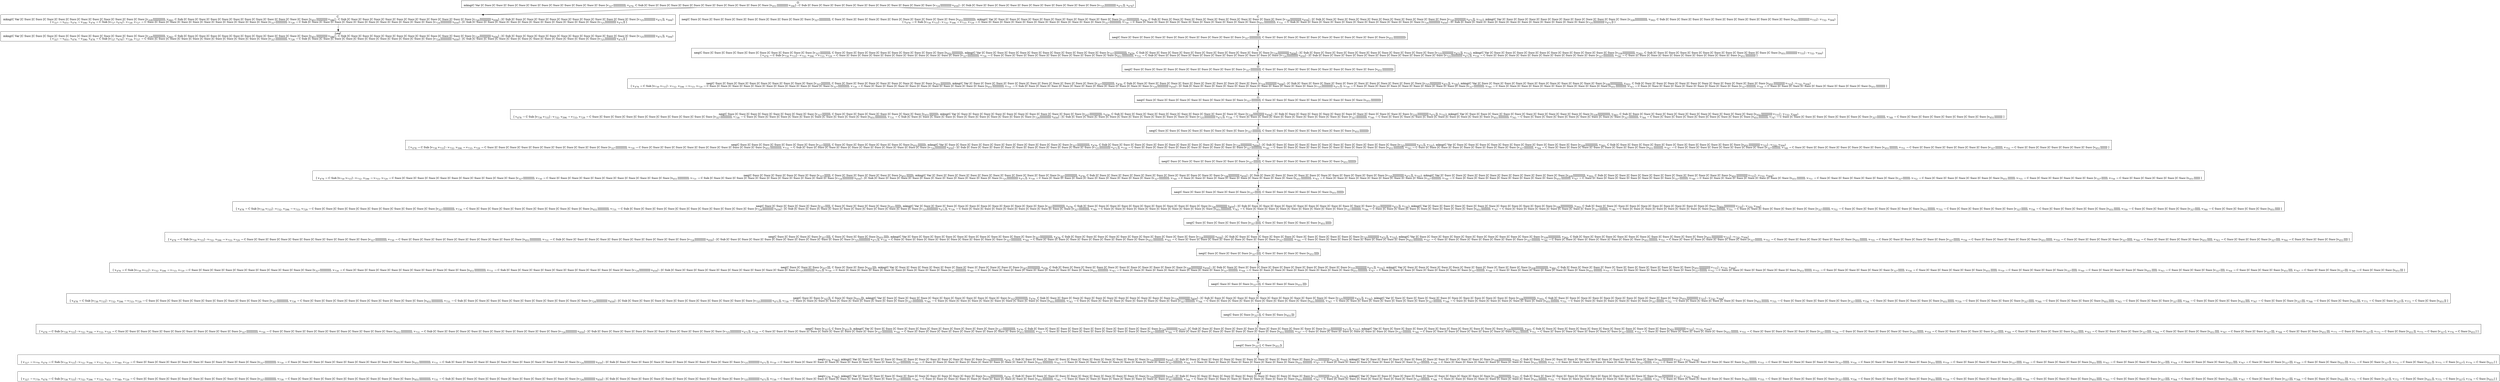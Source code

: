 digraph {
    graph [rankdir=TB
          ,bgcolor=transparent];
    node [shape=box
         ,fillcolor=white
         ,style=filled];
    0 [label=<O <BR/> mkng(C Var [C Succ [C Succ [C Succ [C Succ [C Succ [C Succ [C Succ [C Succ [C Succ [C Succ [C Succ [v<SUB>327</SUB>]]]]]]]]]]]], v<SUB>476</SUB>, C Sub [C Succ [C Succ [C Succ [C Succ [C Succ [C Succ [C Succ [C Succ [C Succ [C Succ [C Succ [v<SUB>651</SUB>]]]]]]]]]]] v<SUB>596</SUB>] : C Sub [C Succ [C Succ [C Succ [C Succ [C Succ [C Succ [C Succ [C Succ [C Succ [C Succ [C Succ [v<SUB>724</SUB>]]]]]]]]]]] v<SUB>659</SUB>] : [C Sub [C Succ [C Succ [C Succ [C Succ [C Succ [C Succ [C Succ [C Succ [C Succ [C Succ [C Succ [v<SUB>725</SUB>]]]]]]]]]]] v<SUB>471</SUB>]], v<SUB>478</SUB>)>];
    1 [label=<C <BR/> mkng(C Var [C Succ [C Succ [C Succ [C Succ [C Succ [C Succ [C Succ [C Succ [C Succ [C Succ [C Succ [v<SUB>328</SUB>]]]]]]]]]]]], v<SUB>502</SUB>, C Sub [C Succ [C Succ [C Succ [C Succ [C Succ [C Succ [C Succ [C Succ [C Succ [C Succ [C Succ [v<SUB>651</SUB>]]]]]]]]]]] v<SUB>596</SUB>] : C Sub [C Succ [C Succ [C Succ [C Succ [C Succ [C Succ [C Succ [C Succ [C Succ [C Succ [C Succ [v<SUB>724</SUB>]]]]]]]]]]] v<SUB>659</SUB>] : [C Sub [C Succ [C Succ [C Succ [C Succ [C Succ [C Succ [C Succ [C Succ [C Succ [C Succ [C Succ [v<SUB>725</SUB>]]]]]]]]]]] v<SUB>471</SUB>]], v<SUB>504</SUB>) <BR/>  [ v<SUB>327</SUB> &rarr; v<SUB>651</SUB>, v<SUB>476</SUB> &rarr; v<SUB>596</SUB>, v<SUB>478</SUB> &rarr; C Sub [v<SUB>727</SUB> v<SUB>476</SUB>] : v<SUB>728</SUB>, v<SUB>727</SUB> &rarr; C Succ [C Succ [C Succ [C Succ [C Succ [C Succ [C Succ [C Succ [C Succ [C Succ [C Succ [v<SUB>327</SUB>]]]]]]]]]]], v<SUB>728</SUB> &rarr; C Sub [C Succ [C Succ [C Succ [C Succ [C Succ [C Succ [C Succ [C Succ [C Succ [C Succ [C Succ [v<SUB>724</SUB>]]]]]]]]]]] v<SUB>659</SUB>] : [C Sub [C Succ [C Succ [C Succ [C Succ [C Succ [C Succ [C Succ [C Succ [C Succ [C Succ [C Succ [v<SUB>725</SUB>]]]]]]]]]]] v<SUB>471</SUB>]] ] >];
    2 [label=<C <BR/> neq(C Succ [C Succ [C Succ [C Succ [C Succ [C Succ [C Succ [C Succ [C Succ [C Succ [C Succ [v<SUB>327</SUB>]]]]]]]]]]], C Succ [C Succ [C Succ [C Succ [C Succ [C Succ [C Succ [C Succ [C Succ [C Succ [C Succ [v<SUB>651</SUB>]]]]]]]]]]]), mkng(C Var [C Succ [C Succ [C Succ [C Succ [C Succ [C Succ [C Succ [C Succ [C Succ [C Succ [C Succ [v<SUB>327</SUB>]]]]]]]]]]]], v<SUB>476</SUB>, C Sub [C Succ [C Succ [C Succ [C Succ [C Succ [C Succ [C Succ [C Succ [C Succ [C Succ [C Succ [v<SUB>724</SUB>]]]]]]]]]]] v<SUB>659</SUB>] : [C Sub [C Succ [C Succ [C Succ [C Succ [C Succ [C Succ [C Succ [C Succ [C Succ [C Succ [C Succ [v<SUB>725</SUB>]]]]]]]]]]] v<SUB>471</SUB>]], v<SUB>732</SUB>), mkng(C Var [C Succ [C Succ [C Succ [C Succ [C Succ [C Succ [C Succ [C Succ [C Succ [C Succ [C Succ [v<SUB>328</SUB>]]]]]]]]]]]], v<SUB>502</SUB>, C Sub [C Succ [C Succ [C Succ [C Succ [C Succ [C Succ [C Succ [C Succ [C Succ [C Succ [C Succ [v<SUB>651</SUB>]]]]]]]]]]] v<SUB>733</SUB>] : v<SUB>732</SUB>, v<SUB>504</SUB>) <BR/>  [ v<SUB>478</SUB> &rarr; C Sub [v<SUB>730</SUB> v<SUB>733</SUB>] : v<SUB>732</SUB>, v<SUB>596</SUB> &rarr; v<SUB>733</SUB>, v<SUB>729</SUB> &rarr; C Succ [C Succ [C Succ [C Succ [C Succ [C Succ [C Succ [C Succ [C Succ [C Succ [C Succ [v<SUB>327</SUB>]]]]]]]]]]], v<SUB>730</SUB> &rarr; C Succ [C Succ [C Succ [C Succ [C Succ [C Succ [C Succ [C Succ [C Succ [C Succ [C Succ [v<SUB>651</SUB>]]]]]]]]]]], v<SUB>731</SUB> &rarr; C Sub [C Succ [C Succ [C Succ [C Succ [C Succ [C Succ [C Succ [C Succ [C Succ [C Succ [C Succ [v<SUB>724</SUB>]]]]]]]]]]] v<SUB>659</SUB>] : [C Sub [C Succ [C Succ [C Succ [C Succ [C Succ [C Succ [C Succ [C Succ [C Succ [C Succ [C Succ [v<SUB>725</SUB>]]]]]]]]]]] v<SUB>471</SUB>]] ] >];
    3 [label=<Leaf <BR/> mkng(C Var [C Succ [C Succ [C Succ [C Succ [C Succ [C Succ [C Succ [C Succ [C Succ [C Succ [C Succ [v<SUB>328</SUB>]]]]]]]]]]]], v<SUB>502</SUB>, C Sub [C Succ [C Succ [C Succ [C Succ [C Succ [C Succ [C Succ [C Succ [C Succ [C Succ [C Succ [v<SUB>651</SUB>]]]]]]]]]]] v<SUB>596</SUB>] : C Sub [C Succ [C Succ [C Succ [C Succ [C Succ [C Succ [C Succ [C Succ [C Succ [C Succ [C Succ [v<SUB>724</SUB>]]]]]]]]]]] v<SUB>659</SUB>] : [C Sub [C Succ [C Succ [C Succ [C Succ [C Succ [C Succ [C Succ [C Succ [C Succ [C Succ [C Succ [v<SUB>725</SUB>]]]]]]]]]]] v<SUB>471</SUB>]], v<SUB>504</SUB>) <BR/>  [ v<SUB>327</SUB> &rarr; v<SUB>651</SUB>, v<SUB>476</SUB> &rarr; v<SUB>596</SUB>, v<SUB>478</SUB> &rarr; C Sub [v<SUB>727</SUB> v<SUB>476</SUB>] : v<SUB>728</SUB>, v<SUB>727</SUB> &rarr; C Succ [C Succ [C Succ [C Succ [C Succ [C Succ [C Succ [C Succ [C Succ [C Succ [C Succ [v<SUB>327</SUB>]]]]]]]]]]], v<SUB>728</SUB> &rarr; C Sub [C Succ [C Succ [C Succ [C Succ [C Succ [C Succ [C Succ [C Succ [C Succ [C Succ [C Succ [v<SUB>724</SUB>]]]]]]]]]]] v<SUB>659</SUB>] : [C Sub [C Succ [C Succ [C Succ [C Succ [C Succ [C Succ [C Succ [C Succ [C Succ [C Succ [C Succ [v<SUB>725</SUB>]]]]]]]]]]] v<SUB>471</SUB>]] ] >];
    4 [label=<O <BR/> neq(C Succ [C Succ [C Succ [C Succ [C Succ [C Succ [C Succ [C Succ [C Succ [C Succ [C Succ [v<SUB>327</SUB>]]]]]]]]]]], C Succ [C Succ [C Succ [C Succ [C Succ [C Succ [C Succ [C Succ [C Succ [C Succ [C Succ [v<SUB>651</SUB>]]]]]]]]]]])>];
    5 [label=<C <BR/> neq(C Succ [C Succ [C Succ [C Succ [C Succ [C Succ [C Succ [C Succ [C Succ [C Succ [v<SUB>327</SUB>]]]]]]]]]], C Succ [C Succ [C Succ [C Succ [C Succ [C Succ [C Succ [C Succ [C Succ [C Succ [v<SUB>651</SUB>]]]]]]]]]]), mkng(C Var [C Succ [C Succ [C Succ [C Succ [C Succ [C Succ [C Succ [C Succ [C Succ [C Succ [C Succ [v<SUB>327</SUB>]]]]]]]]]]]], v<SUB>476</SUB>, C Sub [C Succ [C Succ [C Succ [C Succ [C Succ [C Succ [C Succ [C Succ [C Succ [C Succ [C Succ [v<SUB>724</SUB>]]]]]]]]]]] v<SUB>659</SUB>] : [C Sub [C Succ [C Succ [C Succ [C Succ [C Succ [C Succ [C Succ [C Succ [C Succ [C Succ [C Succ [v<SUB>725</SUB>]]]]]]]]]]] v<SUB>471</SUB>]], v<SUB>732</SUB>), mkng(C Var [C Succ [C Succ [C Succ [C Succ [C Succ [C Succ [C Succ [C Succ [C Succ [C Succ [C Succ [v<SUB>328</SUB>]]]]]]]]]]]], v<SUB>502</SUB>, C Sub [C Succ [C Succ [C Succ [C Succ [C Succ [C Succ [C Succ [C Succ [C Succ [C Succ [C Succ [v<SUB>651</SUB>]]]]]]]]]]] v<SUB>733</SUB>] : v<SUB>732</SUB>, v<SUB>504</SUB>) <BR/>  [ v<SUB>478</SUB> &rarr; C Sub [v<SUB>730</SUB> v<SUB>733</SUB>] : v<SUB>732</SUB>, v<SUB>596</SUB> &rarr; v<SUB>733</SUB>, v<SUB>729</SUB> &rarr; C Succ [C Succ [C Succ [C Succ [C Succ [C Succ [C Succ [C Succ [C Succ [C Succ [C Succ [v<SUB>327</SUB>]]]]]]]]]]], v<SUB>730</SUB> &rarr; C Succ [C Succ [C Succ [C Succ [C Succ [C Succ [C Succ [C Succ [C Succ [C Succ [C Succ [v<SUB>651</SUB>]]]]]]]]]]], v<SUB>731</SUB> &rarr; C Sub [C Succ [C Succ [C Succ [C Succ [C Succ [C Succ [C Succ [C Succ [C Succ [C Succ [C Succ [v<SUB>724</SUB>]]]]]]]]]]] v<SUB>659</SUB>] : [C Sub [C Succ [C Succ [C Succ [C Succ [C Succ [C Succ [C Succ [C Succ [C Succ [C Succ [C Succ [v<SUB>725</SUB>]]]]]]]]]]] v<SUB>471</SUB>]], v<SUB>739</SUB> &rarr; C Succ [C Succ [C Succ [C Succ [C Succ [C Succ [C Succ [C Succ [C Succ [C Succ [v<SUB>327</SUB>]]]]]]]]]], v<SUB>740</SUB> &rarr; C Succ [C Succ [C Succ [C Succ [C Succ [C Succ [C Succ [C Succ [C Succ [C Succ [v<SUB>651</SUB>]]]]]]]]]] ] >];
    6 [label=<O <BR/> neq(C Succ [C Succ [C Succ [C Succ [C Succ [C Succ [C Succ [C Succ [C Succ [C Succ [v<SUB>327</SUB>]]]]]]]]]], C Succ [C Succ [C Succ [C Succ [C Succ [C Succ [C Succ [C Succ [C Succ [C Succ [v<SUB>651</SUB>]]]]]]]]]])>];
    7 [label=<C <BR/> neq(C Succ [C Succ [C Succ [C Succ [C Succ [C Succ [C Succ [C Succ [C Succ [v<SUB>327</SUB>]]]]]]]]], C Succ [C Succ [C Succ [C Succ [C Succ [C Succ [C Succ [C Succ [C Succ [v<SUB>651</SUB>]]]]]]]]]), mkng(C Var [C Succ [C Succ [C Succ [C Succ [C Succ [C Succ [C Succ [C Succ [C Succ [C Succ [C Succ [v<SUB>327</SUB>]]]]]]]]]]]], v<SUB>476</SUB>, C Sub [C Succ [C Succ [C Succ [C Succ [C Succ [C Succ [C Succ [C Succ [C Succ [C Succ [C Succ [v<SUB>724</SUB>]]]]]]]]]]] v<SUB>659</SUB>] : [C Sub [C Succ [C Succ [C Succ [C Succ [C Succ [C Succ [C Succ [C Succ [C Succ [C Succ [C Succ [v<SUB>725</SUB>]]]]]]]]]]] v<SUB>471</SUB>]], v<SUB>732</SUB>), mkng(C Var [C Succ [C Succ [C Succ [C Succ [C Succ [C Succ [C Succ [C Succ [C Succ [C Succ [C Succ [v<SUB>328</SUB>]]]]]]]]]]]], v<SUB>502</SUB>, C Sub [C Succ [C Succ [C Succ [C Succ [C Succ [C Succ [C Succ [C Succ [C Succ [C Succ [C Succ [v<SUB>651</SUB>]]]]]]]]]]] v<SUB>733</SUB>] : v<SUB>732</SUB>, v<SUB>504</SUB>) <BR/>  [ v<SUB>478</SUB> &rarr; C Sub [v<SUB>730</SUB> v<SUB>733</SUB>] : v<SUB>732</SUB>, v<SUB>596</SUB> &rarr; v<SUB>733</SUB>, v<SUB>729</SUB> &rarr; C Succ [C Succ [C Succ [C Succ [C Succ [C Succ [C Succ [C Succ [C Succ [C Succ [C Succ [v<SUB>327</SUB>]]]]]]]]]]], v<SUB>730</SUB> &rarr; C Succ [C Succ [C Succ [C Succ [C Succ [C Succ [C Succ [C Succ [C Succ [C Succ [C Succ [v<SUB>651</SUB>]]]]]]]]]]], v<SUB>731</SUB> &rarr; C Sub [C Succ [C Succ [C Succ [C Succ [C Succ [C Succ [C Succ [C Succ [C Succ [C Succ [C Succ [v<SUB>724</SUB>]]]]]]]]]]] v<SUB>659</SUB>] : [C Sub [C Succ [C Succ [C Succ [C Succ [C Succ [C Succ [C Succ [C Succ [C Succ [C Succ [C Succ [v<SUB>725</SUB>]]]]]]]]]]] v<SUB>471</SUB>]], v<SUB>739</SUB> &rarr; C Succ [C Succ [C Succ [C Succ [C Succ [C Succ [C Succ [C Succ [C Succ [C Succ [v<SUB>327</SUB>]]]]]]]]]], v<SUB>740</SUB> &rarr; C Succ [C Succ [C Succ [C Succ [C Succ [C Succ [C Succ [C Succ [C Succ [C Succ [v<SUB>651</SUB>]]]]]]]]]], v<SUB>743</SUB> &rarr; C Succ [C Succ [C Succ [C Succ [C Succ [C Succ [C Succ [C Succ [C Succ [v<SUB>327</SUB>]]]]]]]]], v<SUB>744</SUB> &rarr; C Succ [C Succ [C Succ [C Succ [C Succ [C Succ [C Succ [C Succ [C Succ [v<SUB>651</SUB>]]]]]]]]] ] >];
    8 [label=<O <BR/> neq(C Succ [C Succ [C Succ [C Succ [C Succ [C Succ [C Succ [C Succ [C Succ [v<SUB>327</SUB>]]]]]]]]], C Succ [C Succ [C Succ [C Succ [C Succ [C Succ [C Succ [C Succ [C Succ [v<SUB>651</SUB>]]]]]]]]])>];
    9 [label=<C <BR/> neq(C Succ [C Succ [C Succ [C Succ [C Succ [C Succ [C Succ [C Succ [v<SUB>327</SUB>]]]]]]]], C Succ [C Succ [C Succ [C Succ [C Succ [C Succ [C Succ [C Succ [v<SUB>651</SUB>]]]]]]]]), mkng(C Var [C Succ [C Succ [C Succ [C Succ [C Succ [C Succ [C Succ [C Succ [C Succ [C Succ [C Succ [v<SUB>327</SUB>]]]]]]]]]]]], v<SUB>476</SUB>, C Sub [C Succ [C Succ [C Succ [C Succ [C Succ [C Succ [C Succ [C Succ [C Succ [C Succ [C Succ [v<SUB>724</SUB>]]]]]]]]]]] v<SUB>659</SUB>] : [C Sub [C Succ [C Succ [C Succ [C Succ [C Succ [C Succ [C Succ [C Succ [C Succ [C Succ [C Succ [v<SUB>725</SUB>]]]]]]]]]]] v<SUB>471</SUB>]], v<SUB>732</SUB>), mkng(C Var [C Succ [C Succ [C Succ [C Succ [C Succ [C Succ [C Succ [C Succ [C Succ [C Succ [C Succ [v<SUB>328</SUB>]]]]]]]]]]]], v<SUB>502</SUB>, C Sub [C Succ [C Succ [C Succ [C Succ [C Succ [C Succ [C Succ [C Succ [C Succ [C Succ [C Succ [v<SUB>651</SUB>]]]]]]]]]]] v<SUB>733</SUB>] : v<SUB>732</SUB>, v<SUB>504</SUB>) <BR/>  [ v<SUB>478</SUB> &rarr; C Sub [v<SUB>730</SUB> v<SUB>733</SUB>] : v<SUB>732</SUB>, v<SUB>596</SUB> &rarr; v<SUB>733</SUB>, v<SUB>729</SUB> &rarr; C Succ [C Succ [C Succ [C Succ [C Succ [C Succ [C Succ [C Succ [C Succ [C Succ [C Succ [v<SUB>327</SUB>]]]]]]]]]]], v<SUB>730</SUB> &rarr; C Succ [C Succ [C Succ [C Succ [C Succ [C Succ [C Succ [C Succ [C Succ [C Succ [C Succ [v<SUB>651</SUB>]]]]]]]]]]], v<SUB>731</SUB> &rarr; C Sub [C Succ [C Succ [C Succ [C Succ [C Succ [C Succ [C Succ [C Succ [C Succ [C Succ [C Succ [v<SUB>724</SUB>]]]]]]]]]]] v<SUB>659</SUB>] : [C Sub [C Succ [C Succ [C Succ [C Succ [C Succ [C Succ [C Succ [C Succ [C Succ [C Succ [C Succ [v<SUB>725</SUB>]]]]]]]]]]] v<SUB>471</SUB>]], v<SUB>739</SUB> &rarr; C Succ [C Succ [C Succ [C Succ [C Succ [C Succ [C Succ [C Succ [C Succ [C Succ [v<SUB>327</SUB>]]]]]]]]]], v<SUB>740</SUB> &rarr; C Succ [C Succ [C Succ [C Succ [C Succ [C Succ [C Succ [C Succ [C Succ [C Succ [v<SUB>651</SUB>]]]]]]]]]], v<SUB>743</SUB> &rarr; C Succ [C Succ [C Succ [C Succ [C Succ [C Succ [C Succ [C Succ [C Succ [v<SUB>327</SUB>]]]]]]]]], v<SUB>744</SUB> &rarr; C Succ [C Succ [C Succ [C Succ [C Succ [C Succ [C Succ [C Succ [C Succ [v<SUB>651</SUB>]]]]]]]]], v<SUB>747</SUB> &rarr; C Succ [C Succ [C Succ [C Succ [C Succ [C Succ [C Succ [C Succ [v<SUB>327</SUB>]]]]]]]], v<SUB>748</SUB> &rarr; C Succ [C Succ [C Succ [C Succ [C Succ [C Succ [C Succ [C Succ [v<SUB>651</SUB>]]]]]]]] ] >];
    10 [label=<O <BR/> neq(C Succ [C Succ [C Succ [C Succ [C Succ [C Succ [C Succ [C Succ [v<SUB>327</SUB>]]]]]]]], C Succ [C Succ [C Succ [C Succ [C Succ [C Succ [C Succ [C Succ [v<SUB>651</SUB>]]]]]]]])>];
    11 [label=<C <BR/> neq(C Succ [C Succ [C Succ [C Succ [C Succ [C Succ [C Succ [v<SUB>327</SUB>]]]]]]], C Succ [C Succ [C Succ [C Succ [C Succ [C Succ [C Succ [v<SUB>651</SUB>]]]]]]]), mkng(C Var [C Succ [C Succ [C Succ [C Succ [C Succ [C Succ [C Succ [C Succ [C Succ [C Succ [C Succ [v<SUB>327</SUB>]]]]]]]]]]]], v<SUB>476</SUB>, C Sub [C Succ [C Succ [C Succ [C Succ [C Succ [C Succ [C Succ [C Succ [C Succ [C Succ [C Succ [v<SUB>724</SUB>]]]]]]]]]]] v<SUB>659</SUB>] : [C Sub [C Succ [C Succ [C Succ [C Succ [C Succ [C Succ [C Succ [C Succ [C Succ [C Succ [C Succ [v<SUB>725</SUB>]]]]]]]]]]] v<SUB>471</SUB>]], v<SUB>732</SUB>), mkng(C Var [C Succ [C Succ [C Succ [C Succ [C Succ [C Succ [C Succ [C Succ [C Succ [C Succ [C Succ [v<SUB>328</SUB>]]]]]]]]]]]], v<SUB>502</SUB>, C Sub [C Succ [C Succ [C Succ [C Succ [C Succ [C Succ [C Succ [C Succ [C Succ [C Succ [C Succ [v<SUB>651</SUB>]]]]]]]]]]] v<SUB>733</SUB>] : v<SUB>732</SUB>, v<SUB>504</SUB>) <BR/>  [ v<SUB>478</SUB> &rarr; C Sub [v<SUB>730</SUB> v<SUB>733</SUB>] : v<SUB>732</SUB>, v<SUB>596</SUB> &rarr; v<SUB>733</SUB>, v<SUB>729</SUB> &rarr; C Succ [C Succ [C Succ [C Succ [C Succ [C Succ [C Succ [C Succ [C Succ [C Succ [C Succ [v<SUB>327</SUB>]]]]]]]]]]], v<SUB>730</SUB> &rarr; C Succ [C Succ [C Succ [C Succ [C Succ [C Succ [C Succ [C Succ [C Succ [C Succ [C Succ [v<SUB>651</SUB>]]]]]]]]]]], v<SUB>731</SUB> &rarr; C Sub [C Succ [C Succ [C Succ [C Succ [C Succ [C Succ [C Succ [C Succ [C Succ [C Succ [C Succ [v<SUB>724</SUB>]]]]]]]]]]] v<SUB>659</SUB>] : [C Sub [C Succ [C Succ [C Succ [C Succ [C Succ [C Succ [C Succ [C Succ [C Succ [C Succ [C Succ [v<SUB>725</SUB>]]]]]]]]]]] v<SUB>471</SUB>]], v<SUB>739</SUB> &rarr; C Succ [C Succ [C Succ [C Succ [C Succ [C Succ [C Succ [C Succ [C Succ [C Succ [v<SUB>327</SUB>]]]]]]]]]], v<SUB>740</SUB> &rarr; C Succ [C Succ [C Succ [C Succ [C Succ [C Succ [C Succ [C Succ [C Succ [C Succ [v<SUB>651</SUB>]]]]]]]]]], v<SUB>743</SUB> &rarr; C Succ [C Succ [C Succ [C Succ [C Succ [C Succ [C Succ [C Succ [C Succ [v<SUB>327</SUB>]]]]]]]]], v<SUB>744</SUB> &rarr; C Succ [C Succ [C Succ [C Succ [C Succ [C Succ [C Succ [C Succ [C Succ [v<SUB>651</SUB>]]]]]]]]], v<SUB>747</SUB> &rarr; C Succ [C Succ [C Succ [C Succ [C Succ [C Succ [C Succ [C Succ [v<SUB>327</SUB>]]]]]]]], v<SUB>748</SUB> &rarr; C Succ [C Succ [C Succ [C Succ [C Succ [C Succ [C Succ [C Succ [v<SUB>651</SUB>]]]]]]]], v<SUB>751</SUB> &rarr; C Succ [C Succ [C Succ [C Succ [C Succ [C Succ [C Succ [v<SUB>327</SUB>]]]]]]], v<SUB>752</SUB> &rarr; C Succ [C Succ [C Succ [C Succ [C Succ [C Succ [C Succ [v<SUB>651</SUB>]]]]]]] ] >];
    12 [label=<O <BR/> neq(C Succ [C Succ [C Succ [C Succ [C Succ [C Succ [C Succ [v<SUB>327</SUB>]]]]]]], C Succ [C Succ [C Succ [C Succ [C Succ [C Succ [C Succ [v<SUB>651</SUB>]]]]]]])>];
    13 [label=<C <BR/> neq(C Succ [C Succ [C Succ [C Succ [C Succ [C Succ [v<SUB>327</SUB>]]]]]], C Succ [C Succ [C Succ [C Succ [C Succ [C Succ [v<SUB>651</SUB>]]]]]]), mkng(C Var [C Succ [C Succ [C Succ [C Succ [C Succ [C Succ [C Succ [C Succ [C Succ [C Succ [C Succ [v<SUB>327</SUB>]]]]]]]]]]]], v<SUB>476</SUB>, C Sub [C Succ [C Succ [C Succ [C Succ [C Succ [C Succ [C Succ [C Succ [C Succ [C Succ [C Succ [v<SUB>724</SUB>]]]]]]]]]]] v<SUB>659</SUB>] : [C Sub [C Succ [C Succ [C Succ [C Succ [C Succ [C Succ [C Succ [C Succ [C Succ [C Succ [C Succ [v<SUB>725</SUB>]]]]]]]]]]] v<SUB>471</SUB>]], v<SUB>732</SUB>), mkng(C Var [C Succ [C Succ [C Succ [C Succ [C Succ [C Succ [C Succ [C Succ [C Succ [C Succ [C Succ [v<SUB>328</SUB>]]]]]]]]]]]], v<SUB>502</SUB>, C Sub [C Succ [C Succ [C Succ [C Succ [C Succ [C Succ [C Succ [C Succ [C Succ [C Succ [C Succ [v<SUB>651</SUB>]]]]]]]]]]] v<SUB>733</SUB>] : v<SUB>732</SUB>, v<SUB>504</SUB>) <BR/>  [ v<SUB>478</SUB> &rarr; C Sub [v<SUB>730</SUB> v<SUB>733</SUB>] : v<SUB>732</SUB>, v<SUB>596</SUB> &rarr; v<SUB>733</SUB>, v<SUB>729</SUB> &rarr; C Succ [C Succ [C Succ [C Succ [C Succ [C Succ [C Succ [C Succ [C Succ [C Succ [C Succ [v<SUB>327</SUB>]]]]]]]]]]], v<SUB>730</SUB> &rarr; C Succ [C Succ [C Succ [C Succ [C Succ [C Succ [C Succ [C Succ [C Succ [C Succ [C Succ [v<SUB>651</SUB>]]]]]]]]]]], v<SUB>731</SUB> &rarr; C Sub [C Succ [C Succ [C Succ [C Succ [C Succ [C Succ [C Succ [C Succ [C Succ [C Succ [C Succ [v<SUB>724</SUB>]]]]]]]]]]] v<SUB>659</SUB>] : [C Sub [C Succ [C Succ [C Succ [C Succ [C Succ [C Succ [C Succ [C Succ [C Succ [C Succ [C Succ [v<SUB>725</SUB>]]]]]]]]]]] v<SUB>471</SUB>]], v<SUB>739</SUB> &rarr; C Succ [C Succ [C Succ [C Succ [C Succ [C Succ [C Succ [C Succ [C Succ [C Succ [v<SUB>327</SUB>]]]]]]]]]], v<SUB>740</SUB> &rarr; C Succ [C Succ [C Succ [C Succ [C Succ [C Succ [C Succ [C Succ [C Succ [C Succ [v<SUB>651</SUB>]]]]]]]]]], v<SUB>743</SUB> &rarr; C Succ [C Succ [C Succ [C Succ [C Succ [C Succ [C Succ [C Succ [C Succ [v<SUB>327</SUB>]]]]]]]]], v<SUB>744</SUB> &rarr; C Succ [C Succ [C Succ [C Succ [C Succ [C Succ [C Succ [C Succ [C Succ [v<SUB>651</SUB>]]]]]]]]], v<SUB>747</SUB> &rarr; C Succ [C Succ [C Succ [C Succ [C Succ [C Succ [C Succ [C Succ [v<SUB>327</SUB>]]]]]]]], v<SUB>748</SUB> &rarr; C Succ [C Succ [C Succ [C Succ [C Succ [C Succ [C Succ [C Succ [v<SUB>651</SUB>]]]]]]]], v<SUB>751</SUB> &rarr; C Succ [C Succ [C Succ [C Succ [C Succ [C Succ [C Succ [v<SUB>327</SUB>]]]]]]], v<SUB>752</SUB> &rarr; C Succ [C Succ [C Succ [C Succ [C Succ [C Succ [C Succ [v<SUB>651</SUB>]]]]]]], v<SUB>755</SUB> &rarr; C Succ [C Succ [C Succ [C Succ [C Succ [C Succ [v<SUB>327</SUB>]]]]]], v<SUB>756</SUB> &rarr; C Succ [C Succ [C Succ [C Succ [C Succ [C Succ [v<SUB>651</SUB>]]]]]] ] >];
    14 [label=<O <BR/> neq(C Succ [C Succ [C Succ [C Succ [C Succ [C Succ [v<SUB>327</SUB>]]]]]], C Succ [C Succ [C Succ [C Succ [C Succ [C Succ [v<SUB>651</SUB>]]]]]])>];
    15 [label=<C <BR/> neq(C Succ [C Succ [C Succ [C Succ [C Succ [v<SUB>327</SUB>]]]]], C Succ [C Succ [C Succ [C Succ [C Succ [v<SUB>651</SUB>]]]]]), mkng(C Var [C Succ [C Succ [C Succ [C Succ [C Succ [C Succ [C Succ [C Succ [C Succ [C Succ [C Succ [v<SUB>327</SUB>]]]]]]]]]]]], v<SUB>476</SUB>, C Sub [C Succ [C Succ [C Succ [C Succ [C Succ [C Succ [C Succ [C Succ [C Succ [C Succ [C Succ [v<SUB>724</SUB>]]]]]]]]]]] v<SUB>659</SUB>] : [C Sub [C Succ [C Succ [C Succ [C Succ [C Succ [C Succ [C Succ [C Succ [C Succ [C Succ [C Succ [v<SUB>725</SUB>]]]]]]]]]]] v<SUB>471</SUB>]], v<SUB>732</SUB>), mkng(C Var [C Succ [C Succ [C Succ [C Succ [C Succ [C Succ [C Succ [C Succ [C Succ [C Succ [C Succ [v<SUB>328</SUB>]]]]]]]]]]]], v<SUB>502</SUB>, C Sub [C Succ [C Succ [C Succ [C Succ [C Succ [C Succ [C Succ [C Succ [C Succ [C Succ [C Succ [v<SUB>651</SUB>]]]]]]]]]]] v<SUB>733</SUB>] : v<SUB>732</SUB>, v<SUB>504</SUB>) <BR/>  [ v<SUB>478</SUB> &rarr; C Sub [v<SUB>730</SUB> v<SUB>733</SUB>] : v<SUB>732</SUB>, v<SUB>596</SUB> &rarr; v<SUB>733</SUB>, v<SUB>729</SUB> &rarr; C Succ [C Succ [C Succ [C Succ [C Succ [C Succ [C Succ [C Succ [C Succ [C Succ [C Succ [v<SUB>327</SUB>]]]]]]]]]]], v<SUB>730</SUB> &rarr; C Succ [C Succ [C Succ [C Succ [C Succ [C Succ [C Succ [C Succ [C Succ [C Succ [C Succ [v<SUB>651</SUB>]]]]]]]]]]], v<SUB>731</SUB> &rarr; C Sub [C Succ [C Succ [C Succ [C Succ [C Succ [C Succ [C Succ [C Succ [C Succ [C Succ [C Succ [v<SUB>724</SUB>]]]]]]]]]]] v<SUB>659</SUB>] : [C Sub [C Succ [C Succ [C Succ [C Succ [C Succ [C Succ [C Succ [C Succ [C Succ [C Succ [C Succ [v<SUB>725</SUB>]]]]]]]]]]] v<SUB>471</SUB>]], v<SUB>739</SUB> &rarr; C Succ [C Succ [C Succ [C Succ [C Succ [C Succ [C Succ [C Succ [C Succ [C Succ [v<SUB>327</SUB>]]]]]]]]]], v<SUB>740</SUB> &rarr; C Succ [C Succ [C Succ [C Succ [C Succ [C Succ [C Succ [C Succ [C Succ [C Succ [v<SUB>651</SUB>]]]]]]]]]], v<SUB>743</SUB> &rarr; C Succ [C Succ [C Succ [C Succ [C Succ [C Succ [C Succ [C Succ [C Succ [v<SUB>327</SUB>]]]]]]]]], v<SUB>744</SUB> &rarr; C Succ [C Succ [C Succ [C Succ [C Succ [C Succ [C Succ [C Succ [C Succ [v<SUB>651</SUB>]]]]]]]]], v<SUB>747</SUB> &rarr; C Succ [C Succ [C Succ [C Succ [C Succ [C Succ [C Succ [C Succ [v<SUB>327</SUB>]]]]]]]], v<SUB>748</SUB> &rarr; C Succ [C Succ [C Succ [C Succ [C Succ [C Succ [C Succ [C Succ [v<SUB>651</SUB>]]]]]]]], v<SUB>751</SUB> &rarr; C Succ [C Succ [C Succ [C Succ [C Succ [C Succ [C Succ [v<SUB>327</SUB>]]]]]]], v<SUB>752</SUB> &rarr; C Succ [C Succ [C Succ [C Succ [C Succ [C Succ [C Succ [v<SUB>651</SUB>]]]]]]], v<SUB>755</SUB> &rarr; C Succ [C Succ [C Succ [C Succ [C Succ [C Succ [v<SUB>327</SUB>]]]]]], v<SUB>756</SUB> &rarr; C Succ [C Succ [C Succ [C Succ [C Succ [C Succ [v<SUB>651</SUB>]]]]]], v<SUB>759</SUB> &rarr; C Succ [C Succ [C Succ [C Succ [C Succ [v<SUB>327</SUB>]]]]], v<SUB>760</SUB> &rarr; C Succ [C Succ [C Succ [C Succ [C Succ [v<SUB>651</SUB>]]]]] ] >];
    16 [label=<O <BR/> neq(C Succ [C Succ [C Succ [C Succ [C Succ [v<SUB>327</SUB>]]]]], C Succ [C Succ [C Succ [C Succ [C Succ [v<SUB>651</SUB>]]]]])>];
    17 [label=<C <BR/> neq(C Succ [C Succ [C Succ [C Succ [v<SUB>327</SUB>]]]], C Succ [C Succ [C Succ [C Succ [v<SUB>651</SUB>]]]]), mkng(C Var [C Succ [C Succ [C Succ [C Succ [C Succ [C Succ [C Succ [C Succ [C Succ [C Succ [C Succ [v<SUB>327</SUB>]]]]]]]]]]]], v<SUB>476</SUB>, C Sub [C Succ [C Succ [C Succ [C Succ [C Succ [C Succ [C Succ [C Succ [C Succ [C Succ [C Succ [v<SUB>724</SUB>]]]]]]]]]]] v<SUB>659</SUB>] : [C Sub [C Succ [C Succ [C Succ [C Succ [C Succ [C Succ [C Succ [C Succ [C Succ [C Succ [C Succ [v<SUB>725</SUB>]]]]]]]]]]] v<SUB>471</SUB>]], v<SUB>732</SUB>), mkng(C Var [C Succ [C Succ [C Succ [C Succ [C Succ [C Succ [C Succ [C Succ [C Succ [C Succ [C Succ [v<SUB>328</SUB>]]]]]]]]]]]], v<SUB>502</SUB>, C Sub [C Succ [C Succ [C Succ [C Succ [C Succ [C Succ [C Succ [C Succ [C Succ [C Succ [C Succ [v<SUB>651</SUB>]]]]]]]]]]] v<SUB>733</SUB>] : v<SUB>732</SUB>, v<SUB>504</SUB>) <BR/>  [ v<SUB>478</SUB> &rarr; C Sub [v<SUB>730</SUB> v<SUB>733</SUB>] : v<SUB>732</SUB>, v<SUB>596</SUB> &rarr; v<SUB>733</SUB>, v<SUB>729</SUB> &rarr; C Succ [C Succ [C Succ [C Succ [C Succ [C Succ [C Succ [C Succ [C Succ [C Succ [C Succ [v<SUB>327</SUB>]]]]]]]]]]], v<SUB>730</SUB> &rarr; C Succ [C Succ [C Succ [C Succ [C Succ [C Succ [C Succ [C Succ [C Succ [C Succ [C Succ [v<SUB>651</SUB>]]]]]]]]]]], v<SUB>731</SUB> &rarr; C Sub [C Succ [C Succ [C Succ [C Succ [C Succ [C Succ [C Succ [C Succ [C Succ [C Succ [C Succ [v<SUB>724</SUB>]]]]]]]]]]] v<SUB>659</SUB>] : [C Sub [C Succ [C Succ [C Succ [C Succ [C Succ [C Succ [C Succ [C Succ [C Succ [C Succ [C Succ [v<SUB>725</SUB>]]]]]]]]]]] v<SUB>471</SUB>]], v<SUB>739</SUB> &rarr; C Succ [C Succ [C Succ [C Succ [C Succ [C Succ [C Succ [C Succ [C Succ [C Succ [v<SUB>327</SUB>]]]]]]]]]], v<SUB>740</SUB> &rarr; C Succ [C Succ [C Succ [C Succ [C Succ [C Succ [C Succ [C Succ [C Succ [C Succ [v<SUB>651</SUB>]]]]]]]]]], v<SUB>743</SUB> &rarr; C Succ [C Succ [C Succ [C Succ [C Succ [C Succ [C Succ [C Succ [C Succ [v<SUB>327</SUB>]]]]]]]]], v<SUB>744</SUB> &rarr; C Succ [C Succ [C Succ [C Succ [C Succ [C Succ [C Succ [C Succ [C Succ [v<SUB>651</SUB>]]]]]]]]], v<SUB>747</SUB> &rarr; C Succ [C Succ [C Succ [C Succ [C Succ [C Succ [C Succ [C Succ [v<SUB>327</SUB>]]]]]]]], v<SUB>748</SUB> &rarr; C Succ [C Succ [C Succ [C Succ [C Succ [C Succ [C Succ [C Succ [v<SUB>651</SUB>]]]]]]]], v<SUB>751</SUB> &rarr; C Succ [C Succ [C Succ [C Succ [C Succ [C Succ [C Succ [v<SUB>327</SUB>]]]]]]], v<SUB>752</SUB> &rarr; C Succ [C Succ [C Succ [C Succ [C Succ [C Succ [C Succ [v<SUB>651</SUB>]]]]]]], v<SUB>755</SUB> &rarr; C Succ [C Succ [C Succ [C Succ [C Succ [C Succ [v<SUB>327</SUB>]]]]]], v<SUB>756</SUB> &rarr; C Succ [C Succ [C Succ [C Succ [C Succ [C Succ [v<SUB>651</SUB>]]]]]], v<SUB>759</SUB> &rarr; C Succ [C Succ [C Succ [C Succ [C Succ [v<SUB>327</SUB>]]]]], v<SUB>760</SUB> &rarr; C Succ [C Succ [C Succ [C Succ [C Succ [v<SUB>651</SUB>]]]]], v<SUB>763</SUB> &rarr; C Succ [C Succ [C Succ [C Succ [v<SUB>327</SUB>]]]], v<SUB>764</SUB> &rarr; C Succ [C Succ [C Succ [C Succ [v<SUB>651</SUB>]]]] ] >];
    18 [label=<O <BR/> neq(C Succ [C Succ [C Succ [C Succ [v<SUB>327</SUB>]]]], C Succ [C Succ [C Succ [C Succ [v<SUB>651</SUB>]]]])>];
    19 [label=<C <BR/> neq(C Succ [C Succ [C Succ [v<SUB>327</SUB>]]], C Succ [C Succ [C Succ [v<SUB>651</SUB>]]]), mkng(C Var [C Succ [C Succ [C Succ [C Succ [C Succ [C Succ [C Succ [C Succ [C Succ [C Succ [C Succ [v<SUB>327</SUB>]]]]]]]]]]]], v<SUB>476</SUB>, C Sub [C Succ [C Succ [C Succ [C Succ [C Succ [C Succ [C Succ [C Succ [C Succ [C Succ [C Succ [v<SUB>724</SUB>]]]]]]]]]]] v<SUB>659</SUB>] : [C Sub [C Succ [C Succ [C Succ [C Succ [C Succ [C Succ [C Succ [C Succ [C Succ [C Succ [C Succ [v<SUB>725</SUB>]]]]]]]]]]] v<SUB>471</SUB>]], v<SUB>732</SUB>), mkng(C Var [C Succ [C Succ [C Succ [C Succ [C Succ [C Succ [C Succ [C Succ [C Succ [C Succ [C Succ [v<SUB>328</SUB>]]]]]]]]]]]], v<SUB>502</SUB>, C Sub [C Succ [C Succ [C Succ [C Succ [C Succ [C Succ [C Succ [C Succ [C Succ [C Succ [C Succ [v<SUB>651</SUB>]]]]]]]]]]] v<SUB>733</SUB>] : v<SUB>732</SUB>, v<SUB>504</SUB>) <BR/>  [ v<SUB>478</SUB> &rarr; C Sub [v<SUB>730</SUB> v<SUB>733</SUB>] : v<SUB>732</SUB>, v<SUB>596</SUB> &rarr; v<SUB>733</SUB>, v<SUB>729</SUB> &rarr; C Succ [C Succ [C Succ [C Succ [C Succ [C Succ [C Succ [C Succ [C Succ [C Succ [C Succ [v<SUB>327</SUB>]]]]]]]]]]], v<SUB>730</SUB> &rarr; C Succ [C Succ [C Succ [C Succ [C Succ [C Succ [C Succ [C Succ [C Succ [C Succ [C Succ [v<SUB>651</SUB>]]]]]]]]]]], v<SUB>731</SUB> &rarr; C Sub [C Succ [C Succ [C Succ [C Succ [C Succ [C Succ [C Succ [C Succ [C Succ [C Succ [C Succ [v<SUB>724</SUB>]]]]]]]]]]] v<SUB>659</SUB>] : [C Sub [C Succ [C Succ [C Succ [C Succ [C Succ [C Succ [C Succ [C Succ [C Succ [C Succ [C Succ [v<SUB>725</SUB>]]]]]]]]]]] v<SUB>471</SUB>]], v<SUB>739</SUB> &rarr; C Succ [C Succ [C Succ [C Succ [C Succ [C Succ [C Succ [C Succ [C Succ [C Succ [v<SUB>327</SUB>]]]]]]]]]], v<SUB>740</SUB> &rarr; C Succ [C Succ [C Succ [C Succ [C Succ [C Succ [C Succ [C Succ [C Succ [C Succ [v<SUB>651</SUB>]]]]]]]]]], v<SUB>743</SUB> &rarr; C Succ [C Succ [C Succ [C Succ [C Succ [C Succ [C Succ [C Succ [C Succ [v<SUB>327</SUB>]]]]]]]]], v<SUB>744</SUB> &rarr; C Succ [C Succ [C Succ [C Succ [C Succ [C Succ [C Succ [C Succ [C Succ [v<SUB>651</SUB>]]]]]]]]], v<SUB>747</SUB> &rarr; C Succ [C Succ [C Succ [C Succ [C Succ [C Succ [C Succ [C Succ [v<SUB>327</SUB>]]]]]]]], v<SUB>748</SUB> &rarr; C Succ [C Succ [C Succ [C Succ [C Succ [C Succ [C Succ [C Succ [v<SUB>651</SUB>]]]]]]]], v<SUB>751</SUB> &rarr; C Succ [C Succ [C Succ [C Succ [C Succ [C Succ [C Succ [v<SUB>327</SUB>]]]]]]], v<SUB>752</SUB> &rarr; C Succ [C Succ [C Succ [C Succ [C Succ [C Succ [C Succ [v<SUB>651</SUB>]]]]]]], v<SUB>755</SUB> &rarr; C Succ [C Succ [C Succ [C Succ [C Succ [C Succ [v<SUB>327</SUB>]]]]]], v<SUB>756</SUB> &rarr; C Succ [C Succ [C Succ [C Succ [C Succ [C Succ [v<SUB>651</SUB>]]]]]], v<SUB>759</SUB> &rarr; C Succ [C Succ [C Succ [C Succ [C Succ [v<SUB>327</SUB>]]]]], v<SUB>760</SUB> &rarr; C Succ [C Succ [C Succ [C Succ [C Succ [v<SUB>651</SUB>]]]]], v<SUB>763</SUB> &rarr; C Succ [C Succ [C Succ [C Succ [v<SUB>327</SUB>]]]], v<SUB>764</SUB> &rarr; C Succ [C Succ [C Succ [C Succ [v<SUB>651</SUB>]]]], v<SUB>767</SUB> &rarr; C Succ [C Succ [C Succ [v<SUB>327</SUB>]]], v<SUB>768</SUB> &rarr; C Succ [C Succ [C Succ [v<SUB>651</SUB>]]] ] >];
    20 [label=<O <BR/> neq(C Succ [C Succ [C Succ [v<SUB>327</SUB>]]], C Succ [C Succ [C Succ [v<SUB>651</SUB>]]])>];
    21 [label=<C <BR/> neq(C Succ [C Succ [v<SUB>327</SUB>]], C Succ [C Succ [v<SUB>651</SUB>]]), mkng(C Var [C Succ [C Succ [C Succ [C Succ [C Succ [C Succ [C Succ [C Succ [C Succ [C Succ [C Succ [v<SUB>327</SUB>]]]]]]]]]]]], v<SUB>476</SUB>, C Sub [C Succ [C Succ [C Succ [C Succ [C Succ [C Succ [C Succ [C Succ [C Succ [C Succ [C Succ [v<SUB>724</SUB>]]]]]]]]]]] v<SUB>659</SUB>] : [C Sub [C Succ [C Succ [C Succ [C Succ [C Succ [C Succ [C Succ [C Succ [C Succ [C Succ [C Succ [v<SUB>725</SUB>]]]]]]]]]]] v<SUB>471</SUB>]], v<SUB>732</SUB>), mkng(C Var [C Succ [C Succ [C Succ [C Succ [C Succ [C Succ [C Succ [C Succ [C Succ [C Succ [C Succ [v<SUB>328</SUB>]]]]]]]]]]]], v<SUB>502</SUB>, C Sub [C Succ [C Succ [C Succ [C Succ [C Succ [C Succ [C Succ [C Succ [C Succ [C Succ [C Succ [v<SUB>651</SUB>]]]]]]]]]]] v<SUB>733</SUB>] : v<SUB>732</SUB>, v<SUB>504</SUB>) <BR/>  [ v<SUB>478</SUB> &rarr; C Sub [v<SUB>730</SUB> v<SUB>733</SUB>] : v<SUB>732</SUB>, v<SUB>596</SUB> &rarr; v<SUB>733</SUB>, v<SUB>729</SUB> &rarr; C Succ [C Succ [C Succ [C Succ [C Succ [C Succ [C Succ [C Succ [C Succ [C Succ [C Succ [v<SUB>327</SUB>]]]]]]]]]]], v<SUB>730</SUB> &rarr; C Succ [C Succ [C Succ [C Succ [C Succ [C Succ [C Succ [C Succ [C Succ [C Succ [C Succ [v<SUB>651</SUB>]]]]]]]]]]], v<SUB>731</SUB> &rarr; C Sub [C Succ [C Succ [C Succ [C Succ [C Succ [C Succ [C Succ [C Succ [C Succ [C Succ [C Succ [v<SUB>724</SUB>]]]]]]]]]]] v<SUB>659</SUB>] : [C Sub [C Succ [C Succ [C Succ [C Succ [C Succ [C Succ [C Succ [C Succ [C Succ [C Succ [C Succ [v<SUB>725</SUB>]]]]]]]]]]] v<SUB>471</SUB>]], v<SUB>739</SUB> &rarr; C Succ [C Succ [C Succ [C Succ [C Succ [C Succ [C Succ [C Succ [C Succ [C Succ [v<SUB>327</SUB>]]]]]]]]]], v<SUB>740</SUB> &rarr; C Succ [C Succ [C Succ [C Succ [C Succ [C Succ [C Succ [C Succ [C Succ [C Succ [v<SUB>651</SUB>]]]]]]]]]], v<SUB>743</SUB> &rarr; C Succ [C Succ [C Succ [C Succ [C Succ [C Succ [C Succ [C Succ [C Succ [v<SUB>327</SUB>]]]]]]]]], v<SUB>744</SUB> &rarr; C Succ [C Succ [C Succ [C Succ [C Succ [C Succ [C Succ [C Succ [C Succ [v<SUB>651</SUB>]]]]]]]]], v<SUB>747</SUB> &rarr; C Succ [C Succ [C Succ [C Succ [C Succ [C Succ [C Succ [C Succ [v<SUB>327</SUB>]]]]]]]], v<SUB>748</SUB> &rarr; C Succ [C Succ [C Succ [C Succ [C Succ [C Succ [C Succ [C Succ [v<SUB>651</SUB>]]]]]]]], v<SUB>751</SUB> &rarr; C Succ [C Succ [C Succ [C Succ [C Succ [C Succ [C Succ [v<SUB>327</SUB>]]]]]]], v<SUB>752</SUB> &rarr; C Succ [C Succ [C Succ [C Succ [C Succ [C Succ [C Succ [v<SUB>651</SUB>]]]]]]], v<SUB>755</SUB> &rarr; C Succ [C Succ [C Succ [C Succ [C Succ [C Succ [v<SUB>327</SUB>]]]]]], v<SUB>756</SUB> &rarr; C Succ [C Succ [C Succ [C Succ [C Succ [C Succ [v<SUB>651</SUB>]]]]]], v<SUB>759</SUB> &rarr; C Succ [C Succ [C Succ [C Succ [C Succ [v<SUB>327</SUB>]]]]], v<SUB>760</SUB> &rarr; C Succ [C Succ [C Succ [C Succ [C Succ [v<SUB>651</SUB>]]]]], v<SUB>763</SUB> &rarr; C Succ [C Succ [C Succ [C Succ [v<SUB>327</SUB>]]]], v<SUB>764</SUB> &rarr; C Succ [C Succ [C Succ [C Succ [v<SUB>651</SUB>]]]], v<SUB>767</SUB> &rarr; C Succ [C Succ [C Succ [v<SUB>327</SUB>]]], v<SUB>768</SUB> &rarr; C Succ [C Succ [C Succ [v<SUB>651</SUB>]]], v<SUB>771</SUB> &rarr; C Succ [C Succ [v<SUB>327</SUB>]], v<SUB>772</SUB> &rarr; C Succ [C Succ [v<SUB>651</SUB>]] ] >];
    22 [label=<O <BR/> neq(C Succ [C Succ [v<SUB>327</SUB>]], C Succ [C Succ [v<SUB>651</SUB>]])>];
    23 [label=<C <BR/> neq(C Succ [v<SUB>327</SUB>], C Succ [v<SUB>651</SUB>]), mkng(C Var [C Succ [C Succ [C Succ [C Succ [C Succ [C Succ [C Succ [C Succ [C Succ [C Succ [C Succ [v<SUB>327</SUB>]]]]]]]]]]]], v<SUB>476</SUB>, C Sub [C Succ [C Succ [C Succ [C Succ [C Succ [C Succ [C Succ [C Succ [C Succ [C Succ [C Succ [v<SUB>724</SUB>]]]]]]]]]]] v<SUB>659</SUB>] : [C Sub [C Succ [C Succ [C Succ [C Succ [C Succ [C Succ [C Succ [C Succ [C Succ [C Succ [C Succ [v<SUB>725</SUB>]]]]]]]]]]] v<SUB>471</SUB>]], v<SUB>732</SUB>), mkng(C Var [C Succ [C Succ [C Succ [C Succ [C Succ [C Succ [C Succ [C Succ [C Succ [C Succ [C Succ [v<SUB>328</SUB>]]]]]]]]]]]], v<SUB>502</SUB>, C Sub [C Succ [C Succ [C Succ [C Succ [C Succ [C Succ [C Succ [C Succ [C Succ [C Succ [C Succ [v<SUB>651</SUB>]]]]]]]]]]] v<SUB>733</SUB>] : v<SUB>732</SUB>, v<SUB>504</SUB>) <BR/>  [ v<SUB>478</SUB> &rarr; C Sub [v<SUB>730</SUB> v<SUB>733</SUB>] : v<SUB>732</SUB>, v<SUB>596</SUB> &rarr; v<SUB>733</SUB>, v<SUB>729</SUB> &rarr; C Succ [C Succ [C Succ [C Succ [C Succ [C Succ [C Succ [C Succ [C Succ [C Succ [C Succ [v<SUB>327</SUB>]]]]]]]]]]], v<SUB>730</SUB> &rarr; C Succ [C Succ [C Succ [C Succ [C Succ [C Succ [C Succ [C Succ [C Succ [C Succ [C Succ [v<SUB>651</SUB>]]]]]]]]]]], v<SUB>731</SUB> &rarr; C Sub [C Succ [C Succ [C Succ [C Succ [C Succ [C Succ [C Succ [C Succ [C Succ [C Succ [C Succ [v<SUB>724</SUB>]]]]]]]]]]] v<SUB>659</SUB>] : [C Sub [C Succ [C Succ [C Succ [C Succ [C Succ [C Succ [C Succ [C Succ [C Succ [C Succ [C Succ [v<SUB>725</SUB>]]]]]]]]]]] v<SUB>471</SUB>]], v<SUB>739</SUB> &rarr; C Succ [C Succ [C Succ [C Succ [C Succ [C Succ [C Succ [C Succ [C Succ [C Succ [v<SUB>327</SUB>]]]]]]]]]], v<SUB>740</SUB> &rarr; C Succ [C Succ [C Succ [C Succ [C Succ [C Succ [C Succ [C Succ [C Succ [C Succ [v<SUB>651</SUB>]]]]]]]]]], v<SUB>743</SUB> &rarr; C Succ [C Succ [C Succ [C Succ [C Succ [C Succ [C Succ [C Succ [C Succ [v<SUB>327</SUB>]]]]]]]]], v<SUB>744</SUB> &rarr; C Succ [C Succ [C Succ [C Succ [C Succ [C Succ [C Succ [C Succ [C Succ [v<SUB>651</SUB>]]]]]]]]], v<SUB>747</SUB> &rarr; C Succ [C Succ [C Succ [C Succ [C Succ [C Succ [C Succ [C Succ [v<SUB>327</SUB>]]]]]]]], v<SUB>748</SUB> &rarr; C Succ [C Succ [C Succ [C Succ [C Succ [C Succ [C Succ [C Succ [v<SUB>651</SUB>]]]]]]]], v<SUB>751</SUB> &rarr; C Succ [C Succ [C Succ [C Succ [C Succ [C Succ [C Succ [v<SUB>327</SUB>]]]]]]], v<SUB>752</SUB> &rarr; C Succ [C Succ [C Succ [C Succ [C Succ [C Succ [C Succ [v<SUB>651</SUB>]]]]]]], v<SUB>755</SUB> &rarr; C Succ [C Succ [C Succ [C Succ [C Succ [C Succ [v<SUB>327</SUB>]]]]]], v<SUB>756</SUB> &rarr; C Succ [C Succ [C Succ [C Succ [C Succ [C Succ [v<SUB>651</SUB>]]]]]], v<SUB>759</SUB> &rarr; C Succ [C Succ [C Succ [C Succ [C Succ [v<SUB>327</SUB>]]]]], v<SUB>760</SUB> &rarr; C Succ [C Succ [C Succ [C Succ [C Succ [v<SUB>651</SUB>]]]]], v<SUB>763</SUB> &rarr; C Succ [C Succ [C Succ [C Succ [v<SUB>327</SUB>]]]], v<SUB>764</SUB> &rarr; C Succ [C Succ [C Succ [C Succ [v<SUB>651</SUB>]]]], v<SUB>767</SUB> &rarr; C Succ [C Succ [C Succ [v<SUB>327</SUB>]]], v<SUB>768</SUB> &rarr; C Succ [C Succ [C Succ [v<SUB>651</SUB>]]], v<SUB>771</SUB> &rarr; C Succ [C Succ [v<SUB>327</SUB>]], v<SUB>772</SUB> &rarr; C Succ [C Succ [v<SUB>651</SUB>]], v<SUB>775</SUB> &rarr; C Succ [v<SUB>327</SUB>], v<SUB>776</SUB> &rarr; C Succ [v<SUB>651</SUB>] ] >];
    24 [label=<O <BR/> neq(C Succ [v<SUB>327</SUB>], C Succ [v<SUB>651</SUB>])>];
    25 [label=<C <BR/> neq(v<SUB>779</SUB>, v<SUB>780</SUB>), mkng(C Var [C Succ [C Succ [C Succ [C Succ [C Succ [C Succ [C Succ [C Succ [C Succ [C Succ [C Succ [v<SUB>779</SUB>]]]]]]]]]]]], v<SUB>476</SUB>, C Sub [C Succ [C Succ [C Succ [C Succ [C Succ [C Succ [C Succ [C Succ [C Succ [C Succ [C Succ [v<SUB>724</SUB>]]]]]]]]]]] v<SUB>659</SUB>] : [C Sub [C Succ [C Succ [C Succ [C Succ [C Succ [C Succ [C Succ [C Succ [C Succ [C Succ [C Succ [v<SUB>725</SUB>]]]]]]]]]]] v<SUB>471</SUB>]], v<SUB>732</SUB>), mkng(C Var [C Succ [C Succ [C Succ [C Succ [C Succ [C Succ [C Succ [C Succ [C Succ [C Succ [C Succ [v<SUB>328</SUB>]]]]]]]]]]]], v<SUB>502</SUB>, C Sub [C Succ [C Succ [C Succ [C Succ [C Succ [C Succ [C Succ [C Succ [C Succ [C Succ [C Succ [v<SUB>780</SUB>]]]]]]]]]]] v<SUB>733</SUB>] : v<SUB>732</SUB>, v<SUB>504</SUB>) <BR/>  [ v<SUB>327</SUB> &rarr; v<SUB>779</SUB>, v<SUB>478</SUB> &rarr; C Sub [v<SUB>730</SUB> v<SUB>733</SUB>] : v<SUB>732</SUB>, v<SUB>596</SUB> &rarr; v<SUB>733</SUB>, v<SUB>651</SUB> &rarr; v<SUB>780</SUB>, v<SUB>729</SUB> &rarr; C Succ [C Succ [C Succ [C Succ [C Succ [C Succ [C Succ [C Succ [C Succ [C Succ [C Succ [v<SUB>327</SUB>]]]]]]]]]]], v<SUB>730</SUB> &rarr; C Succ [C Succ [C Succ [C Succ [C Succ [C Succ [C Succ [C Succ [C Succ [C Succ [C Succ [v<SUB>651</SUB>]]]]]]]]]]], v<SUB>731</SUB> &rarr; C Sub [C Succ [C Succ [C Succ [C Succ [C Succ [C Succ [C Succ [C Succ [C Succ [C Succ [C Succ [v<SUB>724</SUB>]]]]]]]]]]] v<SUB>659</SUB>] : [C Sub [C Succ [C Succ [C Succ [C Succ [C Succ [C Succ [C Succ [C Succ [C Succ [C Succ [C Succ [v<SUB>725</SUB>]]]]]]]]]]] v<SUB>471</SUB>]], v<SUB>739</SUB> &rarr; C Succ [C Succ [C Succ [C Succ [C Succ [C Succ [C Succ [C Succ [C Succ [C Succ [v<SUB>327</SUB>]]]]]]]]]], v<SUB>740</SUB> &rarr; C Succ [C Succ [C Succ [C Succ [C Succ [C Succ [C Succ [C Succ [C Succ [C Succ [v<SUB>651</SUB>]]]]]]]]]], v<SUB>743</SUB> &rarr; C Succ [C Succ [C Succ [C Succ [C Succ [C Succ [C Succ [C Succ [C Succ [v<SUB>327</SUB>]]]]]]]]], v<SUB>744</SUB> &rarr; C Succ [C Succ [C Succ [C Succ [C Succ [C Succ [C Succ [C Succ [C Succ [v<SUB>651</SUB>]]]]]]]]], v<SUB>747</SUB> &rarr; C Succ [C Succ [C Succ [C Succ [C Succ [C Succ [C Succ [C Succ [v<SUB>327</SUB>]]]]]]]], v<SUB>748</SUB> &rarr; C Succ [C Succ [C Succ [C Succ [C Succ [C Succ [C Succ [C Succ [v<SUB>651</SUB>]]]]]]]], v<SUB>751</SUB> &rarr; C Succ [C Succ [C Succ [C Succ [C Succ [C Succ [C Succ [v<SUB>327</SUB>]]]]]]], v<SUB>752</SUB> &rarr; C Succ [C Succ [C Succ [C Succ [C Succ [C Succ [C Succ [v<SUB>651</SUB>]]]]]]], v<SUB>755</SUB> &rarr; C Succ [C Succ [C Succ [C Succ [C Succ [C Succ [v<SUB>327</SUB>]]]]]], v<SUB>756</SUB> &rarr; C Succ [C Succ [C Succ [C Succ [C Succ [C Succ [v<SUB>651</SUB>]]]]]], v<SUB>759</SUB> &rarr; C Succ [C Succ [C Succ [C Succ [C Succ [v<SUB>327</SUB>]]]]], v<SUB>760</SUB> &rarr; C Succ [C Succ [C Succ [C Succ [C Succ [v<SUB>651</SUB>]]]]], v<SUB>763</SUB> &rarr; C Succ [C Succ [C Succ [C Succ [v<SUB>327</SUB>]]]], v<SUB>764</SUB> &rarr; C Succ [C Succ [C Succ [C Succ [v<SUB>651</SUB>]]]], v<SUB>767</SUB> &rarr; C Succ [C Succ [C Succ [v<SUB>327</SUB>]]], v<SUB>768</SUB> &rarr; C Succ [C Succ [C Succ [v<SUB>651</SUB>]]], v<SUB>771</SUB> &rarr; C Succ [C Succ [v<SUB>327</SUB>]], v<SUB>772</SUB> &rarr; C Succ [C Succ [v<SUB>651</SUB>]], v<SUB>775</SUB> &rarr; C Succ [v<SUB>327</SUB>], v<SUB>776</SUB> &rarr; C Succ [v<SUB>651</SUB>] ] >];
    26 [label=<Leaf <BR/> neq(v<SUB>779</SUB>, v<SUB>780</SUB>), mkng(C Var [C Succ [C Succ [C Succ [C Succ [C Succ [C Succ [C Succ [C Succ [C Succ [C Succ [C Succ [v<SUB>779</SUB>]]]]]]]]]]]], v<SUB>476</SUB>, C Sub [C Succ [C Succ [C Succ [C Succ [C Succ [C Succ [C Succ [C Succ [C Succ [C Succ [C Succ [v<SUB>724</SUB>]]]]]]]]]]] v<SUB>659</SUB>] : [C Sub [C Succ [C Succ [C Succ [C Succ [C Succ [C Succ [C Succ [C Succ [C Succ [C Succ [C Succ [v<SUB>725</SUB>]]]]]]]]]]] v<SUB>471</SUB>]], v<SUB>732</SUB>), mkng(C Var [C Succ [C Succ [C Succ [C Succ [C Succ [C Succ [C Succ [C Succ [C Succ [C Succ [C Succ [v<SUB>328</SUB>]]]]]]]]]]]], v<SUB>502</SUB>, C Sub [C Succ [C Succ [C Succ [C Succ [C Succ [C Succ [C Succ [C Succ [C Succ [C Succ [C Succ [v<SUB>780</SUB>]]]]]]]]]]] v<SUB>733</SUB>] : v<SUB>732</SUB>, v<SUB>504</SUB>) <BR/>  [ v<SUB>327</SUB> &rarr; v<SUB>779</SUB>, v<SUB>478</SUB> &rarr; C Sub [v<SUB>730</SUB> v<SUB>733</SUB>] : v<SUB>732</SUB>, v<SUB>596</SUB> &rarr; v<SUB>733</SUB>, v<SUB>651</SUB> &rarr; v<SUB>780</SUB>, v<SUB>729</SUB> &rarr; C Succ [C Succ [C Succ [C Succ [C Succ [C Succ [C Succ [C Succ [C Succ [C Succ [C Succ [v<SUB>327</SUB>]]]]]]]]]]], v<SUB>730</SUB> &rarr; C Succ [C Succ [C Succ [C Succ [C Succ [C Succ [C Succ [C Succ [C Succ [C Succ [C Succ [v<SUB>651</SUB>]]]]]]]]]]], v<SUB>731</SUB> &rarr; C Sub [C Succ [C Succ [C Succ [C Succ [C Succ [C Succ [C Succ [C Succ [C Succ [C Succ [C Succ [v<SUB>724</SUB>]]]]]]]]]]] v<SUB>659</SUB>] : [C Sub [C Succ [C Succ [C Succ [C Succ [C Succ [C Succ [C Succ [C Succ [C Succ [C Succ [C Succ [v<SUB>725</SUB>]]]]]]]]]]] v<SUB>471</SUB>]], v<SUB>739</SUB> &rarr; C Succ [C Succ [C Succ [C Succ [C Succ [C Succ [C Succ [C Succ [C Succ [C Succ [v<SUB>327</SUB>]]]]]]]]]], v<SUB>740</SUB> &rarr; C Succ [C Succ [C Succ [C Succ [C Succ [C Succ [C Succ [C Succ [C Succ [C Succ [v<SUB>651</SUB>]]]]]]]]]], v<SUB>743</SUB> &rarr; C Succ [C Succ [C Succ [C Succ [C Succ [C Succ [C Succ [C Succ [C Succ [v<SUB>327</SUB>]]]]]]]]], v<SUB>744</SUB> &rarr; C Succ [C Succ [C Succ [C Succ [C Succ [C Succ [C Succ [C Succ [C Succ [v<SUB>651</SUB>]]]]]]]]], v<SUB>747</SUB> &rarr; C Succ [C Succ [C Succ [C Succ [C Succ [C Succ [C Succ [C Succ [v<SUB>327</SUB>]]]]]]]], v<SUB>748</SUB> &rarr; C Succ [C Succ [C Succ [C Succ [C Succ [C Succ [C Succ [C Succ [v<SUB>651</SUB>]]]]]]]], v<SUB>751</SUB> &rarr; C Succ [C Succ [C Succ [C Succ [C Succ [C Succ [C Succ [v<SUB>327</SUB>]]]]]]], v<SUB>752</SUB> &rarr; C Succ [C Succ [C Succ [C Succ [C Succ [C Succ [C Succ [v<SUB>651</SUB>]]]]]]], v<SUB>755</SUB> &rarr; C Succ [C Succ [C Succ [C Succ [C Succ [C Succ [v<SUB>327</SUB>]]]]]], v<SUB>756</SUB> &rarr; C Succ [C Succ [C Succ [C Succ [C Succ [C Succ [v<SUB>651</SUB>]]]]]], v<SUB>759</SUB> &rarr; C Succ [C Succ [C Succ [C Succ [C Succ [v<SUB>327</SUB>]]]]], v<SUB>760</SUB> &rarr; C Succ [C Succ [C Succ [C Succ [C Succ [v<SUB>651</SUB>]]]]], v<SUB>763</SUB> &rarr; C Succ [C Succ [C Succ [C Succ [v<SUB>327</SUB>]]]], v<SUB>764</SUB> &rarr; C Succ [C Succ [C Succ [C Succ [v<SUB>651</SUB>]]]], v<SUB>767</SUB> &rarr; C Succ [C Succ [C Succ [v<SUB>327</SUB>]]], v<SUB>768</SUB> &rarr; C Succ [C Succ [C Succ [v<SUB>651</SUB>]]], v<SUB>771</SUB> &rarr; C Succ [C Succ [v<SUB>327</SUB>]], v<SUB>772</SUB> &rarr; C Succ [C Succ [v<SUB>651</SUB>]], v<SUB>775</SUB> &rarr; C Succ [v<SUB>327</SUB>], v<SUB>776</SUB> &rarr; C Succ [v<SUB>651</SUB>] ] >];
    0 -> 1 [label=""];
    0 -> 2 [label=""];
    1 -> 3 [label=""];
    2 -> 4 [label=""];
    4 -> 5 [label=""];
    5 -> 6 [label=""];
    6 -> 7 [label=""];
    7 -> 8 [label=""];
    8 -> 9 [label=""];
    9 -> 10 [label=""];
    10 -> 11 [label=""];
    11 -> 12 [label=""];
    12 -> 13 [label=""];
    13 -> 14 [label=""];
    14 -> 15 [label=""];
    15 -> 16 [label=""];
    16 -> 17 [label=""];
    17 -> 18 [label=""];
    18 -> 19 [label=""];
    19 -> 20 [label=""];
    20 -> 21 [label=""];
    21 -> 22 [label=""];
    22 -> 23 [label=""];
    23 -> 24 [label=""];
    24 -> 25 [label=""];
    25 -> 26 [label=""];
}